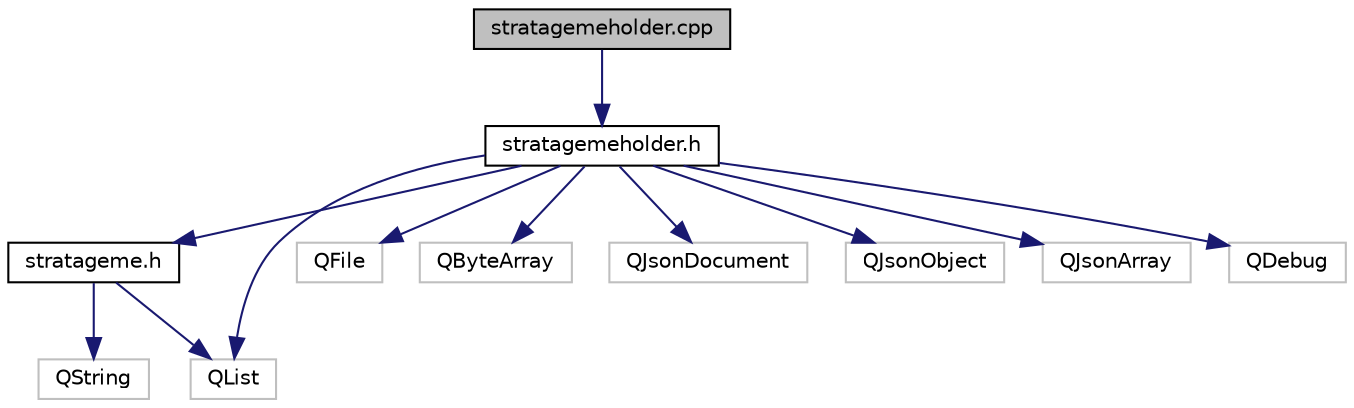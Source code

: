 digraph "stratagemeholder.cpp"
{
 // LATEX_PDF_SIZE
  edge [fontname="Helvetica",fontsize="10",labelfontname="Helvetica",labelfontsize="10"];
  node [fontname="Helvetica",fontsize="10",shape=record];
  Node1 [label="stratagemeholder.cpp",height=0.2,width=0.4,color="black", fillcolor="grey75", style="filled", fontcolor="black",tooltip="Implementation file for the StratagemeHolder class."];
  Node1 -> Node2 [color="midnightblue",fontsize="10",style="solid",fontname="Helvetica"];
  Node2 [label="stratagemeholder.h",height=0.2,width=0.4,color="black", fillcolor="white", style="filled",URL="$stratagemeholder_8h.html",tooltip="This file contains the declaration of the StratagemeHolder class and the SingletonTemplate class."];
  Node2 -> Node3 [color="midnightblue",fontsize="10",style="solid",fontname="Helvetica"];
  Node3 [label="stratageme.h",height=0.2,width=0.4,color="black", fillcolor="white", style="filled",URL="$stratageme_8h_source.html",tooltip=" "];
  Node3 -> Node4 [color="midnightblue",fontsize="10",style="solid",fontname="Helvetica"];
  Node4 [label="QString",height=0.2,width=0.4,color="grey75", fillcolor="white", style="filled",tooltip=" "];
  Node3 -> Node5 [color="midnightblue",fontsize="10",style="solid",fontname="Helvetica"];
  Node5 [label="QList",height=0.2,width=0.4,color="grey75", fillcolor="white", style="filled",tooltip=" "];
  Node2 -> Node5 [color="midnightblue",fontsize="10",style="solid",fontname="Helvetica"];
  Node2 -> Node6 [color="midnightblue",fontsize="10",style="solid",fontname="Helvetica"];
  Node6 [label="QFile",height=0.2,width=0.4,color="grey75", fillcolor="white", style="filled",tooltip=" "];
  Node2 -> Node7 [color="midnightblue",fontsize="10",style="solid",fontname="Helvetica"];
  Node7 [label="QByteArray",height=0.2,width=0.4,color="grey75", fillcolor="white", style="filled",tooltip=" "];
  Node2 -> Node8 [color="midnightblue",fontsize="10",style="solid",fontname="Helvetica"];
  Node8 [label="QJsonDocument",height=0.2,width=0.4,color="grey75", fillcolor="white", style="filled",tooltip=" "];
  Node2 -> Node9 [color="midnightblue",fontsize="10",style="solid",fontname="Helvetica"];
  Node9 [label="QJsonObject",height=0.2,width=0.4,color="grey75", fillcolor="white", style="filled",tooltip=" "];
  Node2 -> Node10 [color="midnightblue",fontsize="10",style="solid",fontname="Helvetica"];
  Node10 [label="QJsonArray",height=0.2,width=0.4,color="grey75", fillcolor="white", style="filled",tooltip=" "];
  Node2 -> Node11 [color="midnightblue",fontsize="10",style="solid",fontname="Helvetica"];
  Node11 [label="QDebug",height=0.2,width=0.4,color="grey75", fillcolor="white", style="filled",tooltip=" "];
}
